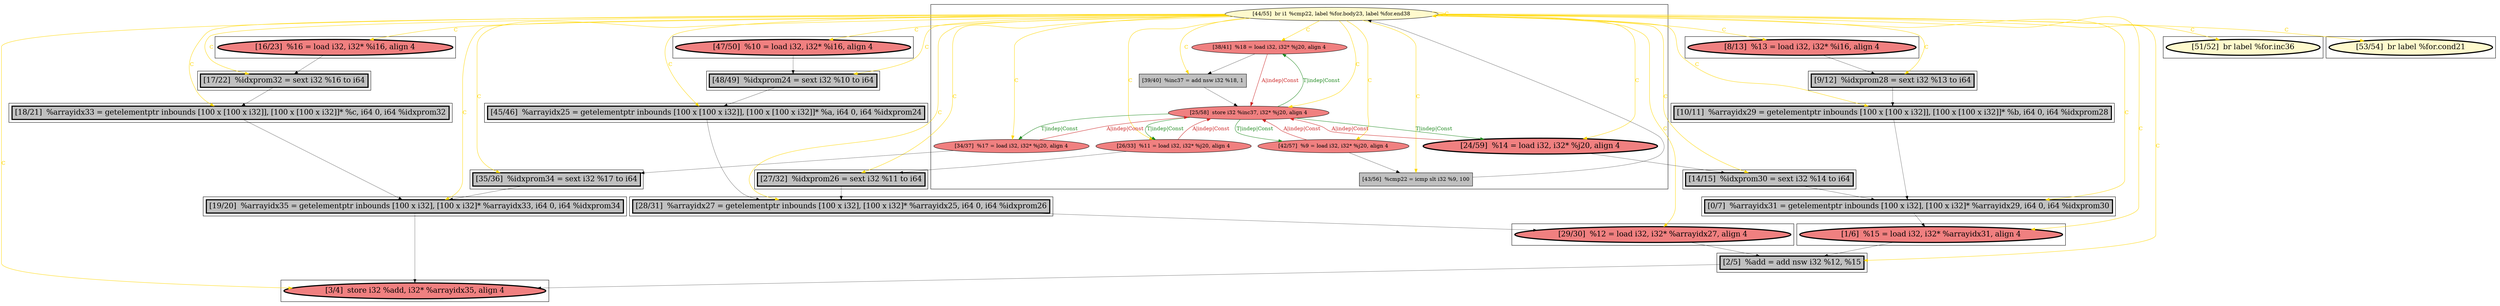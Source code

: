 
digraph G {



node1042->node1044 [style=solid,color=gold,label="C",penwidth=1.0,fontcolor=gold ]
node1044->node1039 [style=solid,color=firebrick3,label="A|indep|Const",penwidth=1.0,fontcolor=firebrick3 ]
node1039->node1038 [style=solid,color=forestgreen,label="T|indep|Const",penwidth=1.0,fontcolor=forestgreen ]
node1038->node1039 [style=solid,color=firebrick3,label="A|indep|Const",penwidth=1.0,fontcolor=firebrick3 ]
node1041->node1043 [style=solid,color=black,label="",penwidth=0.5,fontcolor=black ]
node1042->node1038 [style=solid,color=gold,label="C",penwidth=1.0,fontcolor=gold ]
node1052->node1033 [style=solid,color=black,label="",penwidth=0.5,fontcolor=black ]
node1036->node1047 [style=solid,color=black,label="",penwidth=0.5,fontcolor=black ]
node1055->node1035 [style=solid,color=black,label="",penwidth=0.5,fontcolor=black ]
node1050->node1051 [style=solid,color=black,label="",penwidth=0.5,fontcolor=black ]
node1040->node1058 [style=solid,color=black,label="",penwidth=0.5,fontcolor=black ]
node1042->node1034 [style=solid,color=gold,label="C",penwidth=1.0,fontcolor=gold ]
node1042->node1043 [style=solid,color=gold,label="C",penwidth=1.0,fontcolor=gold ]
node1045->node1050 [style=solid,color=black,label="",penwidth=0.5,fontcolor=black ]
node1042->node1052 [style=solid,color=gold,label="C",penwidth=1.0,fontcolor=gold ]
node1039->node1036 [style=solid,color=forestgreen,label="T|indep|Const",penwidth=1.0,fontcolor=forestgreen ]
node1042->node1036 [style=solid,color=gold,label="C",penwidth=1.0,fontcolor=gold ]
node1041->node1039 [style=solid,color=firebrick3,label="A|indep|Const",penwidth=1.0,fontcolor=firebrick3 ]
node1042->node1054 [style=solid,color=gold,label="C",penwidth=1.0,fontcolor=gold ]
node1042->node1048 [style=solid,color=gold,label="C",penwidth=1.0,fontcolor=gold ]
node1034->node1045 [style=solid,color=black,label="",penwidth=0.5,fontcolor=black ]
node1051->node1029 [style=solid,color=black,label="",penwidth=0.5,fontcolor=black ]
node1042->node1037 [style=solid,color=gold,label="C",penwidth=1.0,fontcolor=gold ]
node1042->node1050 [style=solid,color=gold,label="C",penwidth=1.0,fontcolor=gold ]
node1048->node1050 [style=solid,color=black,label="",penwidth=0.5,fontcolor=black ]
node1040->node1039 [style=solid,color=firebrick3,label="A|indep|Const",penwidth=1.0,fontcolor=firebrick3 ]
node1042->node1040 [style=solid,color=gold,label="C",penwidth=1.0,fontcolor=gold ]
node1042->node1045 [style=solid,color=gold,label="C",penwidth=1.0,fontcolor=gold ]
node1058->node1031 [style=solid,color=black,label="",penwidth=0.5,fontcolor=black ]
node1042->node1035 [style=solid,color=gold,label="C",penwidth=1.0,fontcolor=gold ]
node1053->node1056 [style=solid,color=black,label="",penwidth=0.5,fontcolor=black ]
node1042->node1049 [style=solid,color=gold,label="C",penwidth=1.0,fontcolor=gold ]
node1042->node1031 [style=solid,color=gold,label="C",penwidth=1.0,fontcolor=gold ]
node1042->node1033 [style=solid,color=gold,label="C",penwidth=1.0,fontcolor=gold ]
node1042->node1056 [style=solid,color=gold,label="C",penwidth=1.0,fontcolor=gold ]
node1042->node1029 [style=solid,color=gold,label="C",penwidth=1.0,fontcolor=gold ]
node1042->node1042 [style=solid,color=gold,label="C",penwidth=1.0,fontcolor=gold ]
node1056->node1055 [style=solid,color=black,label="",penwidth=0.5,fontcolor=black ]
node1042->node1046 [style=solid,color=gold,label="C",penwidth=1.0,fontcolor=gold ]
node1042->node1057 [style=solid,color=gold,label="C",penwidth=1.0,fontcolor=gold ]
node1042->node1051 [style=solid,color=gold,label="C",penwidth=1.0,fontcolor=gold ]
node1042->node1053 [style=solid,color=gold,label="C",penwidth=1.0,fontcolor=gold ]
node1042->node1058 [style=solid,color=gold,label="C",penwidth=1.0,fontcolor=gold ]
node1042->node1030 [style=solid,color=gold,label="C",penwidth=1.0,fontcolor=gold ]
node1030->node1029 [style=solid,color=black,label="",penwidth=0.5,fontcolor=black ]
node1042->node1039 [style=solid,color=gold,label="C",penwidth=1.0,fontcolor=gold ]
node1042->node1032 [style=solid,color=gold,label="C",penwidth=1.0,fontcolor=gold ]
node1044->node1037 [style=solid,color=black,label="",penwidth=0.5,fontcolor=black ]
node1043->node1042 [style=solid,color=black,label="",penwidth=0.5,fontcolor=black ]
node1047->node1055 [style=solid,color=black,label="",penwidth=0.5,fontcolor=black ]
node1036->node1039 [style=solid,color=firebrick3,label="A|indep|Const",penwidth=1.0,fontcolor=firebrick3 ]
node1054->node1034 [style=solid,color=black,label="",penwidth=0.5,fontcolor=black ]
node1042->node1055 [style=solid,color=gold,label="C",penwidth=1.0,fontcolor=gold ]
node1042->node1041 [style=solid,color=gold,label="C",penwidth=1.0,fontcolor=gold ]
node1042->node1047 [style=solid,color=gold,label="C",penwidth=1.0,fontcolor=gold ]
node1031->node1030 [style=solid,color=black,label="",penwidth=0.5,fontcolor=black ]
node1039->node1040 [style=solid,color=forestgreen,label="T|indep|Const",penwidth=1.0,fontcolor=forestgreen ]
node1039->node1044 [style=solid,color=forestgreen,label="T|indep|Const",penwidth=1.0,fontcolor=forestgreen ]
node1037->node1039 [style=solid,color=black,label="",penwidth=0.5,fontcolor=black ]
node1039->node1041 [style=solid,color=forestgreen,label="T|indep|Const",penwidth=1.0,fontcolor=forestgreen ]
node1033->node1031 [style=solid,color=black,label="",penwidth=0.5,fontcolor=black ]
node1029->node1035 [style=solid,color=black,label="",penwidth=0.5,fontcolor=black ]
node1038->node1048 [style=solid,color=black,label="",penwidth=0.5,fontcolor=black ]
node1057->node1053 [style=solid,color=black,label="",penwidth=0.5,fontcolor=black ]
node1032->node1052 [style=solid,color=black,label="",penwidth=0.5,fontcolor=black ]


subgraph cluster20 {


node1057 [penwidth=3.0,fontsize=20,fillcolor=lightcoral,label="[16/23]  %16 = load i32, i32* %i16, align 4",shape=ellipse,style=filled ]



}

subgraph cluster18 {


node1055 [penwidth=3.0,fontsize=20,fillcolor=grey,label="[19/20]  %arrayidx35 = getelementptr inbounds [100 x i32], [100 x i32]* %arrayidx33, i64 0, i64 %idxprom34",shape=rectangle,style=filled ]



}

subgraph cluster16 {


node1053 [penwidth=3.0,fontsize=20,fillcolor=grey,label="[17/22]  %idxprom32 = sext i32 %16 to i64",shape=rectangle,style=filled ]



}

subgraph cluster17 {


node1054 [penwidth=3.0,fontsize=20,fillcolor=lightcoral,label="[47/50]  %10 = load i32, i32* %i16, align 4",shape=ellipse,style=filled ]



}

subgraph cluster4 {


node1033 [penwidth=3.0,fontsize=20,fillcolor=grey,label="[10/11]  %arrayidx29 = getelementptr inbounds [100 x [100 x i32]], [100 x [100 x i32]]* %b, i64 0, i64 %idxprom28",shape=rectangle,style=filled ]



}

subgraph cluster3 {


node1032 [penwidth=3.0,fontsize=20,fillcolor=lightcoral,label="[8/13]  %13 = load i32, i32* %i16, align 4",shape=ellipse,style=filled ]



}

subgraph cluster2 {


node1031 [penwidth=3.0,fontsize=20,fillcolor=grey,label="[0/7]  %arrayidx31 = getelementptr inbounds [100 x i32], [100 x i32]* %arrayidx29, i64 0, i64 %idxprom30",shape=rectangle,style=filled ]



}

subgraph cluster1 {


node1030 [penwidth=3.0,fontsize=20,fillcolor=lightcoral,label="[1/6]  %15 = load i32, i32* %arrayidx31, align 4",shape=ellipse,style=filled ]



}

subgraph cluster12 {


node1049 [penwidth=3.0,fontsize=20,fillcolor=lemonchiffon,label="[51/52]  br label %for.inc36",shape=ellipse,style=filled ]



}

subgraph cluster5 {


node1034 [penwidth=3.0,fontsize=20,fillcolor=grey,label="[48/49]  %idxprom24 = sext i32 %10 to i64",shape=rectangle,style=filled ]



}

subgraph cluster0 {


node1029 [penwidth=3.0,fontsize=20,fillcolor=grey,label="[2/5]  %add = add nsw i32 %12, %15",shape=rectangle,style=filled ]



}

subgraph cluster6 {


node1035 [penwidth=3.0,fontsize=20,fillcolor=lightcoral,label="[3/4]  store i32 %add, i32* %arrayidx35, align 4",shape=ellipse,style=filled ]



}

subgraph cluster14 {


node1051 [penwidth=3.0,fontsize=20,fillcolor=lightcoral,label="[29/30]  %12 = load i32, i32* %arrayidx27, align 4",shape=ellipse,style=filled ]



}

subgraph cluster7 {


node1044 [fillcolor=lightcoral,label="[38/41]  %18 = load i32, i32* %j20, align 4",shape=ellipse,style=filled ]
node1043 [fillcolor=grey,label="[43/56]  %cmp22 = icmp slt i32 %9, 100",shape=rectangle,style=filled ]
node1042 [fillcolor=lemonchiffon,label="[44/55]  br i1 %cmp22, label %for.body23, label %for.end38",shape=ellipse,style=filled ]
node1037 [fillcolor=grey,label="[39/40]  %inc37 = add nsw i32 %18, 1",shape=rectangle,style=filled ]
node1036 [fillcolor=lightcoral,label="[34/37]  %17 = load i32, i32* %j20, align 4",shape=ellipse,style=filled ]
node1040 [penwidth=3.0,fontsize=20,fillcolor=lightcoral,label="[24/59]  %14 = load i32, i32* %j20, align 4",shape=ellipse,style=filled ]
node1038 [fillcolor=lightcoral,label="[26/33]  %11 = load i32, i32* %j20, align 4",shape=ellipse,style=filled ]
node1041 [fillcolor=lightcoral,label="[42/57]  %9 = load i32, i32* %j20, align 4",shape=ellipse,style=filled ]
node1039 [fillcolor=lightcoral,label="[25/58]  store i32 %inc37, i32* %j20, align 4",shape=ellipse,style=filled ]



}

subgraph cluster8 {


node1045 [penwidth=3.0,fontsize=20,fillcolor=grey,label="[45/46]  %arrayidx25 = getelementptr inbounds [100 x [100 x i32]], [100 x [100 x i32]]* %a, i64 0, i64 %idxprom24",shape=rectangle,style=filled ]



}

subgraph cluster21 {


node1058 [penwidth=3.0,fontsize=20,fillcolor=grey,label="[14/15]  %idxprom30 = sext i32 %14 to i64",shape=rectangle,style=filled ]



}

subgraph cluster9 {


node1046 [penwidth=3.0,fontsize=20,fillcolor=lemonchiffon,label="[53/54]  br label %for.cond21",shape=ellipse,style=filled ]



}

subgraph cluster19 {


node1056 [penwidth=3.0,fontsize=20,fillcolor=grey,label="[18/21]  %arrayidx33 = getelementptr inbounds [100 x [100 x i32]], [100 x [100 x i32]]* %c, i64 0, i64 %idxprom32",shape=rectangle,style=filled ]



}

subgraph cluster10 {


node1047 [penwidth=3.0,fontsize=20,fillcolor=grey,label="[35/36]  %idxprom34 = sext i32 %17 to i64",shape=rectangle,style=filled ]



}

subgraph cluster11 {


node1048 [penwidth=3.0,fontsize=20,fillcolor=grey,label="[27/32]  %idxprom26 = sext i32 %11 to i64",shape=rectangle,style=filled ]



}

subgraph cluster13 {


node1050 [penwidth=3.0,fontsize=20,fillcolor=grey,label="[28/31]  %arrayidx27 = getelementptr inbounds [100 x i32], [100 x i32]* %arrayidx25, i64 0, i64 %idxprom26",shape=rectangle,style=filled ]



}

subgraph cluster15 {


node1052 [penwidth=3.0,fontsize=20,fillcolor=grey,label="[9/12]  %idxprom28 = sext i32 %13 to i64",shape=rectangle,style=filled ]



}

}
